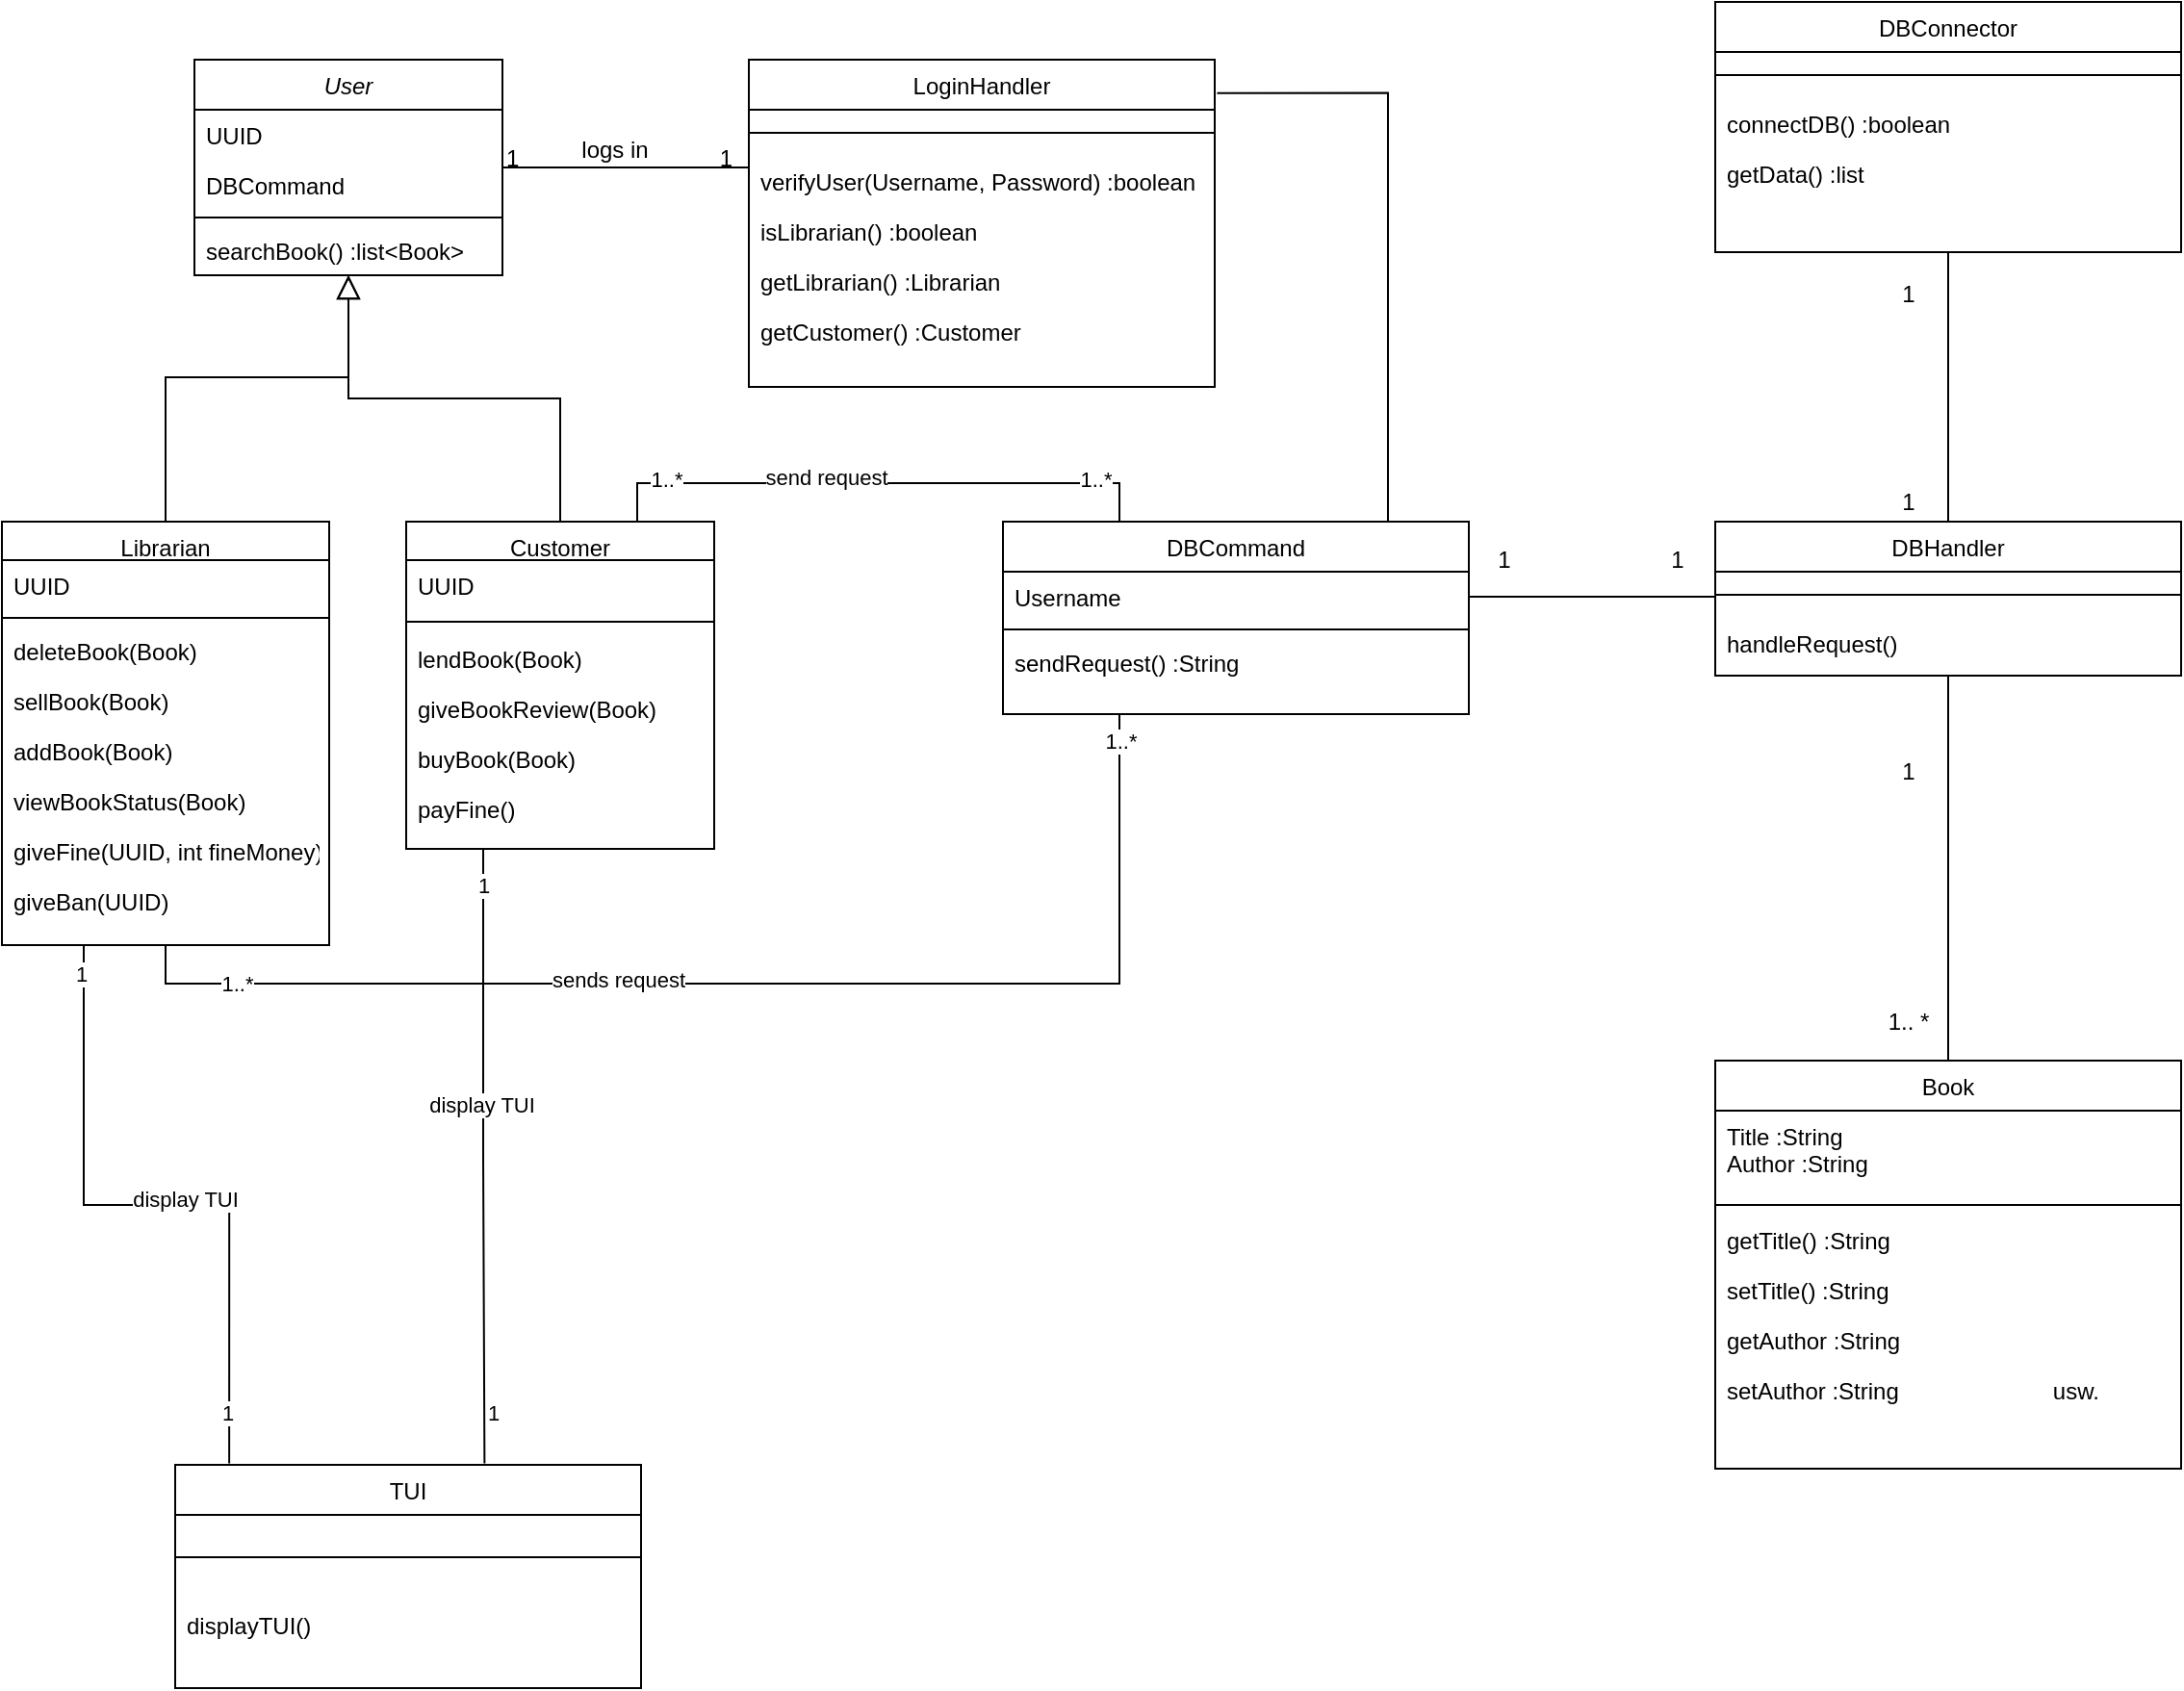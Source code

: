 <mxfile version="17.4.0" type="device"><diagram id="C5RBs43oDa-KdzZeNtuy" name="Page-1"><mxGraphModel dx="1036" dy="531" grid="1" gridSize="10" guides="1" tooltips="1" connect="1" arrows="1" fold="1" page="1" pageScale="1" pageWidth="827" pageHeight="1169" math="0" shadow="0"><root><mxCell id="WIyWlLk6GJQsqaUBKTNV-0"/><mxCell id="WIyWlLk6GJQsqaUBKTNV-1" parent="WIyWlLk6GJQsqaUBKTNV-0"/><mxCell id="zkfFHV4jXpPFQw0GAbJ--0" value="User" style="swimlane;fontStyle=2;align=center;verticalAlign=top;childLayout=stackLayout;horizontal=1;startSize=26;horizontalStack=0;resizeParent=1;resizeLast=0;collapsible=1;marginBottom=0;rounded=0;shadow=0;strokeWidth=1;" parent="WIyWlLk6GJQsqaUBKTNV-1" vertex="1"><mxGeometry x="220" y="120" width="160" height="112" as="geometry"><mxRectangle x="230" y="140" width="160" height="26" as="alternateBounds"/></mxGeometry></mxCell><mxCell id="zkfFHV4jXpPFQw0GAbJ--1" value="UUID" style="text;align=left;verticalAlign=top;spacingLeft=4;spacingRight=4;overflow=hidden;rotatable=0;points=[[0,0.5],[1,0.5]];portConstraint=eastwest;" parent="zkfFHV4jXpPFQw0GAbJ--0" vertex="1"><mxGeometry y="26" width="160" height="26" as="geometry"/></mxCell><mxCell id="9s9DPJSP-RnpyPpj67B6-11" value="DBCommand" style="text;align=left;verticalAlign=top;spacingLeft=4;spacingRight=4;overflow=hidden;rotatable=0;points=[[0,0.5],[1,0.5]];portConstraint=eastwest;" parent="zkfFHV4jXpPFQw0GAbJ--0" vertex="1"><mxGeometry y="52" width="160" height="26" as="geometry"/></mxCell><mxCell id="zkfFHV4jXpPFQw0GAbJ--4" value="" style="line;html=1;strokeWidth=1;align=left;verticalAlign=middle;spacingTop=-1;spacingLeft=3;spacingRight=3;rotatable=0;labelPosition=right;points=[];portConstraint=eastwest;" parent="zkfFHV4jXpPFQw0GAbJ--0" vertex="1"><mxGeometry y="78" width="160" height="8" as="geometry"/></mxCell><mxCell id="zkfFHV4jXpPFQw0GAbJ--5" value="searchBook() :list&lt;Book&gt;" style="text;align=left;verticalAlign=top;spacingLeft=4;spacingRight=4;overflow=hidden;rotatable=0;points=[[0,0.5],[1,0.5]];portConstraint=eastwest;" parent="zkfFHV4jXpPFQw0GAbJ--0" vertex="1"><mxGeometry y="86" width="160" height="26" as="geometry"/></mxCell><mxCell id="Px6QcsyBBogQcyI9De3M-22" style="edgeStyle=orthogonalEdgeStyle;rounded=0;orthogonalLoop=1;jettySize=auto;html=1;exitX=0.5;exitY=1;exitDx=0;exitDy=0;endArrow=none;endFill=0;entryX=0.25;entryY=1;entryDx=0;entryDy=0;" parent="WIyWlLk6GJQsqaUBKTNV-1" source="zkfFHV4jXpPFQw0GAbJ--6" target="Px6QcsyBBogQcyI9De3M-12" edge="1"><mxGeometry relative="1" as="geometry"><mxPoint x="700" y="530" as="targetPoint"/><Array as="points"><mxPoint x="205" y="600"/><mxPoint x="701" y="600"/></Array></mxGeometry></mxCell><mxCell id="Px6QcsyBBogQcyI9De3M-47" value="1..*" style="edgeLabel;html=1;align=center;verticalAlign=middle;resizable=0;points=[];" parent="Px6QcsyBBogQcyI9De3M-22" vertex="1" connectable="0"><mxGeometry x="-0.827" relative="1" as="geometry"><mxPoint as="offset"/></mxGeometry></mxCell><mxCell id="Px6QcsyBBogQcyI9De3M-48" value="1..*" style="edgeLabel;html=1;align=center;verticalAlign=middle;resizable=0;points=[];" parent="Px6QcsyBBogQcyI9De3M-22" vertex="1" connectable="0"><mxGeometry x="0.957" relative="1" as="geometry"><mxPoint as="offset"/></mxGeometry></mxCell><mxCell id="Px6QcsyBBogQcyI9De3M-51" value="sends request" style="edgeLabel;html=1;align=center;verticalAlign=middle;resizable=0;points=[];" parent="Px6QcsyBBogQcyI9De3M-22" vertex="1" connectable="0"><mxGeometry x="-0.223" y="2" relative="1" as="geometry"><mxPoint as="offset"/></mxGeometry></mxCell><mxCell id="Px6QcsyBBogQcyI9De3M-61" style="edgeStyle=orthogonalEdgeStyle;rounded=0;orthogonalLoop=1;jettySize=auto;html=1;exitX=0.25;exitY=1;exitDx=0;exitDy=0;entryX=0.116;entryY=-0.006;entryDx=0;entryDy=0;entryPerimeter=0;endArrow=none;endFill=0;" parent="WIyWlLk6GJQsqaUBKTNV-1" source="zkfFHV4jXpPFQw0GAbJ--6" target="Px6QcsyBBogQcyI9De3M-53" edge="1"><mxGeometry relative="1" as="geometry"/></mxCell><mxCell id="XAuvISmxJLbypWFBkBdN-2" value="1" style="edgeLabel;html=1;align=center;verticalAlign=middle;resizable=0;points=[];" parent="Px6QcsyBBogQcyI9De3M-61" vertex="1" connectable="0"><mxGeometry x="-0.916" y="-2" relative="1" as="geometry"><mxPoint as="offset"/></mxGeometry></mxCell><mxCell id="XAuvISmxJLbypWFBkBdN-3" value="1" style="edgeLabel;html=1;align=center;verticalAlign=middle;resizable=0;points=[];" parent="Px6QcsyBBogQcyI9De3M-61" vertex="1" connectable="0"><mxGeometry x="0.847" y="-1" relative="1" as="geometry"><mxPoint as="offset"/></mxGeometry></mxCell><mxCell id="XAuvISmxJLbypWFBkBdN-4" value="display TUI" style="edgeLabel;html=1;align=center;verticalAlign=middle;resizable=0;points=[];" parent="Px6QcsyBBogQcyI9De3M-61" vertex="1" connectable="0"><mxGeometry x="0.084" y="3" relative="1" as="geometry"><mxPoint as="offset"/></mxGeometry></mxCell><mxCell id="zkfFHV4jXpPFQw0GAbJ--6" value="Librarian" style="swimlane;fontStyle=0;align=center;verticalAlign=top;childLayout=stackLayout;horizontal=1;startSize=20;horizontalStack=0;resizeParent=1;resizeLast=0;collapsible=1;marginBottom=0;rounded=0;shadow=0;strokeWidth=1;" parent="WIyWlLk6GJQsqaUBKTNV-1" vertex="1"><mxGeometry x="120" y="360" width="170" height="220" as="geometry"><mxRectangle x="130" y="380" width="160" height="26" as="alternateBounds"/></mxGeometry></mxCell><mxCell id="zkfFHV4jXpPFQw0GAbJ--8" value="UUID" style="text;align=left;verticalAlign=top;spacingLeft=4;spacingRight=4;overflow=hidden;rotatable=0;points=[[0,0.5],[1,0.5]];portConstraint=eastwest;rounded=0;shadow=0;html=0;" parent="zkfFHV4jXpPFQw0GAbJ--6" vertex="1"><mxGeometry y="20" width="170" height="26" as="geometry"/></mxCell><mxCell id="zkfFHV4jXpPFQw0GAbJ--9" value="" style="line;html=1;strokeWidth=1;align=left;verticalAlign=middle;spacingTop=-1;spacingLeft=3;spacingRight=3;rotatable=0;labelPosition=right;points=[];portConstraint=eastwest;" parent="zkfFHV4jXpPFQw0GAbJ--6" vertex="1"><mxGeometry y="46" width="170" height="8" as="geometry"/></mxCell><mxCell id="zkfFHV4jXpPFQw0GAbJ--10" value="deleteBook(Book) " style="text;align=left;verticalAlign=top;spacingLeft=4;spacingRight=4;overflow=hidden;rotatable=0;points=[[0,0.5],[1,0.5]];portConstraint=eastwest;fontStyle=0" parent="zkfFHV4jXpPFQw0GAbJ--6" vertex="1"><mxGeometry y="54" width="170" height="26" as="geometry"/></mxCell><mxCell id="zkfFHV4jXpPFQw0GAbJ--11" value="sellBook(Book)" style="text;align=left;verticalAlign=top;spacingLeft=4;spacingRight=4;overflow=hidden;rotatable=0;points=[[0,0.5],[1,0.5]];portConstraint=eastwest;" parent="zkfFHV4jXpPFQw0GAbJ--6" vertex="1"><mxGeometry y="80" width="170" height="26" as="geometry"/></mxCell><mxCell id="Px6QcsyBBogQcyI9De3M-0" value="addBook(Book)" style="text;align=left;verticalAlign=top;spacingLeft=4;spacingRight=4;overflow=hidden;rotatable=0;points=[[0,0.5],[1,0.5]];portConstraint=eastwest;" parent="zkfFHV4jXpPFQw0GAbJ--6" vertex="1"><mxGeometry y="106" width="170" height="26" as="geometry"/></mxCell><mxCell id="Px6QcsyBBogQcyI9De3M-1" value="viewBookStatus(Book)" style="text;align=left;verticalAlign=top;spacingLeft=4;spacingRight=4;overflow=hidden;rotatable=0;points=[[0,0.5],[1,0.5]];portConstraint=eastwest;" parent="zkfFHV4jXpPFQw0GAbJ--6" vertex="1"><mxGeometry y="132" width="170" height="26" as="geometry"/></mxCell><mxCell id="Px6QcsyBBogQcyI9De3M-3" value="giveFine(UUID, int fineMoney)" style="text;align=left;verticalAlign=top;spacingLeft=4;spacingRight=4;overflow=hidden;rotatable=0;points=[[0,0.5],[1,0.5]];portConstraint=eastwest;" parent="zkfFHV4jXpPFQw0GAbJ--6" vertex="1"><mxGeometry y="158" width="170" height="26" as="geometry"/></mxCell><mxCell id="Px6QcsyBBogQcyI9De3M-2" value="giveBan(UUID)" style="text;align=left;verticalAlign=top;spacingLeft=4;spacingRight=4;overflow=hidden;rotatable=0;points=[[0,0.5],[1,0.5]];portConstraint=eastwest;" parent="zkfFHV4jXpPFQw0GAbJ--6" vertex="1"><mxGeometry y="184" width="170" height="26" as="geometry"/></mxCell><mxCell id="zkfFHV4jXpPFQw0GAbJ--12" value="" style="endArrow=block;endSize=10;endFill=0;shadow=0;strokeWidth=1;rounded=0;edgeStyle=elbowEdgeStyle;elbow=vertical;" parent="WIyWlLk6GJQsqaUBKTNV-1" source="zkfFHV4jXpPFQw0GAbJ--6" target="zkfFHV4jXpPFQw0GAbJ--0" edge="1"><mxGeometry width="160" relative="1" as="geometry"><mxPoint x="200" y="203" as="sourcePoint"/><mxPoint x="200" y="203" as="targetPoint"/><Array as="points"><mxPoint x="205" y="285"/></Array></mxGeometry></mxCell><mxCell id="Px6QcsyBBogQcyI9De3M-21" style="edgeStyle=orthogonalEdgeStyle;rounded=0;orthogonalLoop=1;jettySize=auto;html=1;exitX=0.75;exitY=0;exitDx=0;exitDy=0;entryX=0.25;entryY=0;entryDx=0;entryDy=0;endArrow=none;endFill=0;" parent="WIyWlLk6GJQsqaUBKTNV-1" source="zkfFHV4jXpPFQw0GAbJ--13" target="Px6QcsyBBogQcyI9De3M-12" edge="1"><mxGeometry relative="1" as="geometry"/></mxCell><mxCell id="Px6QcsyBBogQcyI9De3M-49" value="1..*" style="edgeLabel;html=1;align=center;verticalAlign=middle;resizable=0;points=[];" parent="Px6QcsyBBogQcyI9De3M-21" vertex="1" connectable="0"><mxGeometry x="-0.762" y="2" relative="1" as="geometry"><mxPoint as="offset"/></mxGeometry></mxCell><mxCell id="Px6QcsyBBogQcyI9De3M-50" value="1..*" style="edgeLabel;html=1;align=center;verticalAlign=middle;resizable=0;points=[];" parent="Px6QcsyBBogQcyI9De3M-21" vertex="1" connectable="0"><mxGeometry x="0.773" y="2" relative="1" as="geometry"><mxPoint as="offset"/></mxGeometry></mxCell><mxCell id="Px6QcsyBBogQcyI9De3M-52" value="send request" style="edgeLabel;html=1;align=center;verticalAlign=middle;resizable=0;points=[];" parent="Px6QcsyBBogQcyI9De3M-21" vertex="1" connectable="0"><mxGeometry x="-0.19" y="3" relative="1" as="geometry"><mxPoint as="offset"/></mxGeometry></mxCell><mxCell id="Px6QcsyBBogQcyI9De3M-60" style="edgeStyle=orthogonalEdgeStyle;rounded=0;orthogonalLoop=1;jettySize=auto;html=1;exitX=0.25;exitY=1;exitDx=0;exitDy=0;entryX=0.664;entryY=-0.006;entryDx=0;entryDy=0;entryPerimeter=0;endArrow=none;endFill=0;" parent="WIyWlLk6GJQsqaUBKTNV-1" source="zkfFHV4jXpPFQw0GAbJ--13" target="Px6QcsyBBogQcyI9De3M-53" edge="1"><mxGeometry relative="1" as="geometry"/></mxCell><mxCell id="XAuvISmxJLbypWFBkBdN-0" value="1" style="edgeLabel;html=1;align=center;verticalAlign=middle;resizable=0;points=[];" parent="Px6QcsyBBogQcyI9De3M-60" vertex="1" connectable="0"><mxGeometry x="-0.883" relative="1" as="geometry"><mxPoint as="offset"/></mxGeometry></mxCell><mxCell id="XAuvISmxJLbypWFBkBdN-1" value="1" style="edgeLabel;html=1;align=center;verticalAlign=middle;resizable=0;points=[];" parent="Px6QcsyBBogQcyI9De3M-60" vertex="1" connectable="0"><mxGeometry x="0.838" y="4" relative="1" as="geometry"><mxPoint y="-1" as="offset"/></mxGeometry></mxCell><mxCell id="XAuvISmxJLbypWFBkBdN-5" value="display TUI" style="edgeLabel;html=1;align=center;verticalAlign=middle;resizable=0;points=[];" parent="Px6QcsyBBogQcyI9De3M-60" vertex="1" connectable="0"><mxGeometry x="-0.169" y="-1" relative="1" as="geometry"><mxPoint as="offset"/></mxGeometry></mxCell><mxCell id="zkfFHV4jXpPFQw0GAbJ--13" value="Customer" style="swimlane;fontStyle=0;align=center;verticalAlign=top;childLayout=stackLayout;horizontal=1;startSize=20;horizontalStack=0;resizeParent=1;resizeLast=0;collapsible=1;marginBottom=0;rounded=0;shadow=0;strokeWidth=1;" parent="WIyWlLk6GJQsqaUBKTNV-1" vertex="1"><mxGeometry x="330" y="360" width="160" height="170" as="geometry"><mxRectangle x="340" y="380" width="170" height="26" as="alternateBounds"/></mxGeometry></mxCell><mxCell id="Px6QcsyBBogQcyI9De3M-9" value="UUID" style="text;align=left;verticalAlign=top;spacingLeft=4;spacingRight=4;overflow=hidden;rotatable=0;points=[[0,0.5],[1,0.5]];portConstraint=eastwest;rounded=0;shadow=0;html=0;" parent="zkfFHV4jXpPFQw0GAbJ--13" vertex="1"><mxGeometry y="20" width="160" height="26" as="geometry"/></mxCell><mxCell id="Px6QcsyBBogQcyI9De3M-8" value="" style="line;html=1;strokeWidth=1;align=left;verticalAlign=middle;spacingTop=-1;spacingLeft=3;spacingRight=3;rotatable=0;labelPosition=right;points=[];portConstraint=eastwest;" parent="zkfFHV4jXpPFQw0GAbJ--13" vertex="1"><mxGeometry y="46" width="160" height="12" as="geometry"/></mxCell><mxCell id="Px6QcsyBBogQcyI9De3M-4" value="lendBook(Book)" style="text;align=left;verticalAlign=top;spacingLeft=4;spacingRight=4;overflow=hidden;rotatable=0;points=[[0,0.5],[1,0.5]];portConstraint=eastwest;" parent="zkfFHV4jXpPFQw0GAbJ--13" vertex="1"><mxGeometry y="58" width="160" height="26" as="geometry"/></mxCell><mxCell id="Px6QcsyBBogQcyI9De3M-5" value="giveBookReview(Book)" style="text;align=left;verticalAlign=top;spacingLeft=4;spacingRight=4;overflow=hidden;rotatable=0;points=[[0,0.5],[1,0.5]];portConstraint=eastwest;" parent="zkfFHV4jXpPFQw0GAbJ--13" vertex="1"><mxGeometry y="84" width="160" height="26" as="geometry"/></mxCell><mxCell id="Px6QcsyBBogQcyI9De3M-6" value="buyBook(Book)" style="text;align=left;verticalAlign=top;spacingLeft=4;spacingRight=4;overflow=hidden;rotatable=0;points=[[0,0.5],[1,0.5]];portConstraint=eastwest;" parent="zkfFHV4jXpPFQw0GAbJ--13" vertex="1"><mxGeometry y="110" width="160" height="26" as="geometry"/></mxCell><mxCell id="Px6QcsyBBogQcyI9De3M-7" value="payFine()" style="text;align=left;verticalAlign=top;spacingLeft=4;spacingRight=4;overflow=hidden;rotatable=0;points=[[0,0.5],[1,0.5]];portConstraint=eastwest;" parent="zkfFHV4jXpPFQw0GAbJ--13" vertex="1"><mxGeometry y="136" width="160" height="26" as="geometry"/></mxCell><mxCell id="zkfFHV4jXpPFQw0GAbJ--16" value="" style="endArrow=block;endSize=10;endFill=0;shadow=0;strokeWidth=1;rounded=0;edgeStyle=elbowEdgeStyle;elbow=vertical;" parent="WIyWlLk6GJQsqaUBKTNV-1" source="zkfFHV4jXpPFQw0GAbJ--13" target="zkfFHV4jXpPFQw0GAbJ--0" edge="1"><mxGeometry width="160" relative="1" as="geometry"><mxPoint x="210" y="373" as="sourcePoint"/><mxPoint x="310" y="271" as="targetPoint"/></mxGeometry></mxCell><mxCell id="Px6QcsyBBogQcyI9De3M-19" style="edgeStyle=orthogonalEdgeStyle;rounded=0;orthogonalLoop=1;jettySize=auto;html=1;exitX=1.005;exitY=0.102;exitDx=0;exitDy=0;endArrow=none;endFill=0;exitPerimeter=0;" parent="WIyWlLk6GJQsqaUBKTNV-1" source="zkfFHV4jXpPFQw0GAbJ--17" edge="1"><mxGeometry relative="1" as="geometry"><mxPoint x="840" y="350" as="targetPoint"/><Array as="points"><mxPoint x="840" y="137"/><mxPoint x="840" y="360"/></Array></mxGeometry></mxCell><mxCell id="zkfFHV4jXpPFQw0GAbJ--17" value="LoginHandler" style="swimlane;fontStyle=0;align=center;verticalAlign=top;childLayout=stackLayout;horizontal=1;startSize=26;horizontalStack=0;resizeParent=1;resizeLast=0;collapsible=1;marginBottom=0;rounded=0;shadow=0;strokeWidth=1;" parent="WIyWlLk6GJQsqaUBKTNV-1" vertex="1"><mxGeometry x="508" y="120" width="242" height="170" as="geometry"><mxRectangle x="550" y="140" width="160" height="26" as="alternateBounds"/></mxGeometry></mxCell><mxCell id="zkfFHV4jXpPFQw0GAbJ--23" value="" style="line;html=1;strokeWidth=1;align=left;verticalAlign=middle;spacingTop=-1;spacingLeft=3;spacingRight=3;rotatable=0;labelPosition=right;points=[];portConstraint=eastwest;" parent="zkfFHV4jXpPFQw0GAbJ--17" vertex="1"><mxGeometry y="26" width="242" height="24" as="geometry"/></mxCell><mxCell id="zkfFHV4jXpPFQw0GAbJ--24" value="verifyUser(Username, Password) :boolean" style="text;align=left;verticalAlign=top;spacingLeft=4;spacingRight=4;overflow=hidden;rotatable=0;points=[[0,0.5],[1,0.5]];portConstraint=eastwest;" parent="zkfFHV4jXpPFQw0GAbJ--17" vertex="1"><mxGeometry y="50" width="242" height="26" as="geometry"/></mxCell><mxCell id="zkfFHV4jXpPFQw0GAbJ--25" value="isLibrarian() :boolean" style="text;align=left;verticalAlign=top;spacingLeft=4;spacingRight=4;overflow=hidden;rotatable=0;points=[[0,0.5],[1,0.5]];portConstraint=eastwest;" parent="zkfFHV4jXpPFQw0GAbJ--17" vertex="1"><mxGeometry y="76" width="242" height="26" as="geometry"/></mxCell><mxCell id="Px6QcsyBBogQcyI9De3M-10" value="getLibrarian() :Librarian" style="text;align=left;verticalAlign=top;spacingLeft=4;spacingRight=4;overflow=hidden;rotatable=0;points=[[0,0.5],[1,0.5]];portConstraint=eastwest;" parent="zkfFHV4jXpPFQw0GAbJ--17" vertex="1"><mxGeometry y="102" width="242" height="26" as="geometry"/></mxCell><mxCell id="Px6QcsyBBogQcyI9De3M-11" value="getCustomer() :Customer" style="text;align=left;verticalAlign=top;spacingLeft=4;spacingRight=4;overflow=hidden;rotatable=0;points=[[0,0.5],[1,0.5]];portConstraint=eastwest;" parent="zkfFHV4jXpPFQw0GAbJ--17" vertex="1"><mxGeometry y="128" width="242" height="26" as="geometry"/></mxCell><mxCell id="zkfFHV4jXpPFQw0GAbJ--26" value="" style="endArrow=none;shadow=0;strokeWidth=1;rounded=0;endFill=0;edgeStyle=elbowEdgeStyle;elbow=vertical;" parent="WIyWlLk6GJQsqaUBKTNV-1" source="zkfFHV4jXpPFQw0GAbJ--0" target="zkfFHV4jXpPFQw0GAbJ--17" edge="1"><mxGeometry x="0.5" y="41" relative="1" as="geometry"><mxPoint x="380" y="192" as="sourcePoint"/><mxPoint x="540" y="192" as="targetPoint"/><mxPoint x="-40" y="32" as="offset"/></mxGeometry></mxCell><mxCell id="zkfFHV4jXpPFQw0GAbJ--27" value="1" style="resizable=0;align=left;verticalAlign=bottom;labelBackgroundColor=none;fontSize=12;" parent="zkfFHV4jXpPFQw0GAbJ--26" connectable="0" vertex="1"><mxGeometry x="-1" relative="1" as="geometry"><mxPoint y="4" as="offset"/></mxGeometry></mxCell><mxCell id="zkfFHV4jXpPFQw0GAbJ--28" value="1" style="resizable=0;align=right;verticalAlign=bottom;labelBackgroundColor=none;fontSize=12;" parent="zkfFHV4jXpPFQw0GAbJ--26" connectable="0" vertex="1"><mxGeometry x="1" relative="1" as="geometry"><mxPoint x="-7" y="4" as="offset"/></mxGeometry></mxCell><mxCell id="zkfFHV4jXpPFQw0GAbJ--29" value="logs in" style="text;html=1;resizable=0;points=[];;align=center;verticalAlign=middle;labelBackgroundColor=none;rounded=0;shadow=0;strokeWidth=1;fontSize=12;" parent="zkfFHV4jXpPFQw0GAbJ--26" vertex="1" connectable="0"><mxGeometry x="0.5" y="49" relative="1" as="geometry"><mxPoint x="-38" y="40" as="offset"/></mxGeometry></mxCell><mxCell id="Px6QcsyBBogQcyI9De3M-12" value="DBCommand" style="swimlane;fontStyle=0;align=center;verticalAlign=top;childLayout=stackLayout;horizontal=1;startSize=26;horizontalStack=0;resizeParent=1;resizeLast=0;collapsible=1;marginBottom=0;rounded=0;shadow=0;strokeWidth=1;" parent="WIyWlLk6GJQsqaUBKTNV-1" vertex="1"><mxGeometry x="640" y="360" width="242" height="100" as="geometry"><mxRectangle x="550" y="140" width="160" height="26" as="alternateBounds"/></mxGeometry></mxCell><mxCell id="Px6QcsyBBogQcyI9De3M-13" value="Username" style="text;align=left;verticalAlign=top;spacingLeft=4;spacingRight=4;overflow=hidden;rotatable=0;points=[[0,0.5],[1,0.5]];portConstraint=eastwest;rounded=0;shadow=0;html=0;" parent="Px6QcsyBBogQcyI9De3M-12" vertex="1"><mxGeometry y="26" width="242" height="26" as="geometry"/></mxCell><mxCell id="Px6QcsyBBogQcyI9De3M-14" value="" style="line;html=1;strokeWidth=1;align=left;verticalAlign=middle;spacingTop=-1;spacingLeft=3;spacingRight=3;rotatable=0;labelPosition=right;points=[];portConstraint=eastwest;" parent="Px6QcsyBBogQcyI9De3M-12" vertex="1"><mxGeometry y="52" width="242" height="8" as="geometry"/></mxCell><mxCell id="Px6QcsyBBogQcyI9De3M-16" value="sendRequest() :String" style="text;align=left;verticalAlign=top;spacingLeft=4;spacingRight=4;overflow=hidden;rotatable=0;points=[[0,0.5],[1,0.5]];portConstraint=eastwest;" parent="Px6QcsyBBogQcyI9De3M-12" vertex="1"><mxGeometry y="60" width="242" height="26" as="geometry"/></mxCell><mxCell id="Px6QcsyBBogQcyI9De3M-46" style="edgeStyle=orthogonalEdgeStyle;rounded=0;orthogonalLoop=1;jettySize=auto;html=1;exitX=0.5;exitY=1;exitDx=0;exitDy=0;entryX=0.5;entryY=0;entryDx=0;entryDy=0;endArrow=none;endFill=0;" parent="WIyWlLk6GJQsqaUBKTNV-1" source="Px6QcsyBBogQcyI9De3M-23" target="Px6QcsyBBogQcyI9De3M-37" edge="1"><mxGeometry relative="1" as="geometry"/></mxCell><mxCell id="Px6QcsyBBogQcyI9De3M-23" value="DBHandler" style="swimlane;fontStyle=0;align=center;verticalAlign=top;childLayout=stackLayout;horizontal=1;startSize=26;horizontalStack=0;resizeParent=1;resizeLast=0;collapsible=1;marginBottom=0;rounded=0;shadow=0;strokeWidth=1;" parent="WIyWlLk6GJQsqaUBKTNV-1" vertex="1"><mxGeometry x="1010" y="360" width="242" height="80" as="geometry"><mxRectangle x="550" y="140" width="160" height="26" as="alternateBounds"/></mxGeometry></mxCell><mxCell id="Px6QcsyBBogQcyI9De3M-25" value="" style="line;html=1;strokeWidth=1;align=left;verticalAlign=middle;spacingTop=-1;spacingLeft=3;spacingRight=3;rotatable=0;labelPosition=right;points=[];portConstraint=eastwest;" parent="Px6QcsyBBogQcyI9De3M-23" vertex="1"><mxGeometry y="26" width="242" height="24" as="geometry"/></mxCell><mxCell id="Px6QcsyBBogQcyI9De3M-26" value="handleRequest()" style="text;align=left;verticalAlign=top;spacingLeft=4;spacingRight=4;overflow=hidden;rotatable=0;points=[[0,0.5],[1,0.5]];portConstraint=eastwest;" parent="Px6QcsyBBogQcyI9De3M-23" vertex="1"><mxGeometry y="50" width="242" height="26" as="geometry"/></mxCell><mxCell id="Px6QcsyBBogQcyI9De3M-45" style="edgeStyle=orthogonalEdgeStyle;rounded=0;orthogonalLoop=1;jettySize=auto;html=1;exitX=0.5;exitY=1;exitDx=0;exitDy=0;endArrow=none;endFill=0;" parent="WIyWlLk6GJQsqaUBKTNV-1" source="Px6QcsyBBogQcyI9De3M-30" target="Px6QcsyBBogQcyI9De3M-23" edge="1"><mxGeometry relative="1" as="geometry"/></mxCell><mxCell id="Px6QcsyBBogQcyI9De3M-30" value="DBConnector" style="swimlane;fontStyle=0;align=center;verticalAlign=top;childLayout=stackLayout;horizontal=1;startSize=26;horizontalStack=0;resizeParent=1;resizeLast=0;collapsible=1;marginBottom=0;rounded=0;shadow=0;strokeWidth=1;" parent="WIyWlLk6GJQsqaUBKTNV-1" vertex="1"><mxGeometry x="1010" y="90" width="242" height="130" as="geometry"><mxRectangle x="550" y="140" width="160" height="26" as="alternateBounds"/></mxGeometry></mxCell><mxCell id="Px6QcsyBBogQcyI9De3M-32" value="" style="line;html=1;strokeWidth=1;align=left;verticalAlign=middle;spacingTop=-1;spacingLeft=3;spacingRight=3;rotatable=0;labelPosition=right;points=[];portConstraint=eastwest;" parent="Px6QcsyBBogQcyI9De3M-30" vertex="1"><mxGeometry y="26" width="242" height="24" as="geometry"/></mxCell><mxCell id="Px6QcsyBBogQcyI9De3M-33" value="connectDB() :boolean" style="text;align=left;verticalAlign=top;spacingLeft=4;spacingRight=4;overflow=hidden;rotatable=0;points=[[0,0.5],[1,0.5]];portConstraint=eastwest;" parent="Px6QcsyBBogQcyI9De3M-30" vertex="1"><mxGeometry y="50" width="242" height="26" as="geometry"/></mxCell><mxCell id="tyNP2Zdl-pCMKsg-U8-N-0" value="getData() :list" style="text;align=left;verticalAlign=top;spacingLeft=4;spacingRight=4;overflow=hidden;rotatable=0;points=[[0,0.5],[1,0.5]];portConstraint=eastwest;" vertex="1" parent="Px6QcsyBBogQcyI9De3M-30"><mxGeometry y="76" width="242" height="26" as="geometry"/></mxCell><mxCell id="Px6QcsyBBogQcyI9De3M-37" value="Book" style="swimlane;fontStyle=0;align=center;verticalAlign=top;childLayout=stackLayout;horizontal=1;startSize=26;horizontalStack=0;resizeParent=1;resizeLast=0;collapsible=1;marginBottom=0;rounded=0;shadow=0;strokeWidth=1;" parent="WIyWlLk6GJQsqaUBKTNV-1" vertex="1"><mxGeometry x="1010" y="640" width="242" height="212" as="geometry"><mxRectangle x="550" y="140" width="160" height="26" as="alternateBounds"/></mxGeometry></mxCell><mxCell id="Px6QcsyBBogQcyI9De3M-38" value="Title :String&#10;Author :String" style="text;align=left;verticalAlign=top;spacingLeft=4;spacingRight=4;overflow=hidden;rotatable=0;points=[[0,0.5],[1,0.5]];portConstraint=eastwest;rounded=0;shadow=0;html=0;" parent="Px6QcsyBBogQcyI9De3M-37" vertex="1"><mxGeometry y="26" width="242" height="44" as="geometry"/></mxCell><mxCell id="Px6QcsyBBogQcyI9De3M-39" value="" style="line;html=1;strokeWidth=1;align=left;verticalAlign=middle;spacingTop=-1;spacingLeft=3;spacingRight=3;rotatable=0;labelPosition=right;points=[];portConstraint=eastwest;" parent="Px6QcsyBBogQcyI9De3M-37" vertex="1"><mxGeometry y="70" width="242" height="10" as="geometry"/></mxCell><mxCell id="Px6QcsyBBogQcyI9De3M-40" value="getTitle() :String" style="text;align=left;verticalAlign=top;spacingLeft=4;spacingRight=4;overflow=hidden;rotatable=0;points=[[0,0.5],[1,0.5]];portConstraint=eastwest;" parent="Px6QcsyBBogQcyI9De3M-37" vertex="1"><mxGeometry y="80" width="242" height="26" as="geometry"/></mxCell><mxCell id="Px6QcsyBBogQcyI9De3M-41" value="setTitle() :String" style="text;align=left;verticalAlign=top;spacingLeft=4;spacingRight=4;overflow=hidden;rotatable=0;points=[[0,0.5],[1,0.5]];portConstraint=eastwest;" parent="Px6QcsyBBogQcyI9De3M-37" vertex="1"><mxGeometry y="106" width="242" height="26" as="geometry"/></mxCell><mxCell id="Px6QcsyBBogQcyI9De3M-42" value="getAuthor :String" style="text;align=left;verticalAlign=top;spacingLeft=4;spacingRight=4;overflow=hidden;rotatable=0;points=[[0,0.5],[1,0.5]];portConstraint=eastwest;" parent="Px6QcsyBBogQcyI9De3M-37" vertex="1"><mxGeometry y="132" width="242" height="26" as="geometry"/></mxCell><mxCell id="Px6QcsyBBogQcyI9De3M-43" value="setAuthor :String                        usw." style="text;align=left;verticalAlign=top;spacingLeft=4;spacingRight=4;overflow=hidden;rotatable=0;points=[[0,0.5],[1,0.5]];portConstraint=eastwest;" parent="Px6QcsyBBogQcyI9De3M-37" vertex="1"><mxGeometry y="158" width="242" height="26" as="geometry"/></mxCell><mxCell id="Px6QcsyBBogQcyI9De3M-44" style="edgeStyle=orthogonalEdgeStyle;rounded=0;orthogonalLoop=1;jettySize=auto;html=1;exitX=1;exitY=0.5;exitDx=0;exitDy=0;endArrow=none;endFill=0;" parent="WIyWlLk6GJQsqaUBKTNV-1" source="Px6QcsyBBogQcyI9De3M-13" edge="1"><mxGeometry relative="1" as="geometry"><mxPoint x="1010" y="399" as="targetPoint"/></mxGeometry></mxCell><mxCell id="Px6QcsyBBogQcyI9De3M-53" value="TUI" style="swimlane;fontStyle=0;align=center;verticalAlign=top;childLayout=stackLayout;horizontal=1;startSize=26;horizontalStack=0;resizeParent=1;resizeLast=0;collapsible=1;marginBottom=0;rounded=0;shadow=0;strokeWidth=1;" parent="WIyWlLk6GJQsqaUBKTNV-1" vertex="1"><mxGeometry x="210" y="850" width="242" height="116" as="geometry"><mxRectangle x="550" y="140" width="160" height="26" as="alternateBounds"/></mxGeometry></mxCell><mxCell id="Px6QcsyBBogQcyI9De3M-55" value="" style="line;html=1;strokeWidth=1;align=left;verticalAlign=middle;spacingTop=-1;spacingLeft=3;spacingRight=3;rotatable=0;labelPosition=right;points=[];portConstraint=eastwest;" parent="Px6QcsyBBogQcyI9De3M-53" vertex="1"><mxGeometry y="26" width="242" height="44" as="geometry"/></mxCell><mxCell id="Px6QcsyBBogQcyI9De3M-56" value="displayTUI()" style="text;align=left;verticalAlign=top;spacingLeft=4;spacingRight=4;overflow=hidden;rotatable=0;points=[[0,0.5],[1,0.5]];portConstraint=eastwest;" parent="Px6QcsyBBogQcyI9De3M-53" vertex="1"><mxGeometry y="70" width="242" height="26" as="geometry"/></mxCell><mxCell id="9s9DPJSP-RnpyPpj67B6-0" value="1" style="text;html=1;align=center;verticalAlign=middle;resizable=0;points=[];autosize=1;strokeColor=none;fillColor=none;" parent="WIyWlLk6GJQsqaUBKTNV-1" vertex="1"><mxGeometry x="890" y="370" width="20" height="20" as="geometry"/></mxCell><mxCell id="9s9DPJSP-RnpyPpj67B6-5" value="1" style="text;html=1;align=center;verticalAlign=middle;resizable=0;points=[];autosize=1;strokeColor=none;fillColor=none;" parent="WIyWlLk6GJQsqaUBKTNV-1" vertex="1"><mxGeometry x="980" y="370" width="20" height="20" as="geometry"/></mxCell><mxCell id="9s9DPJSP-RnpyPpj67B6-6" value="1" style="text;html=1;align=center;verticalAlign=middle;resizable=0;points=[];autosize=1;strokeColor=none;fillColor=none;" parent="WIyWlLk6GJQsqaUBKTNV-1" vertex="1"><mxGeometry x="1100" y="232" width="20" height="20" as="geometry"/></mxCell><mxCell id="9s9DPJSP-RnpyPpj67B6-8" value="1" style="text;html=1;align=center;verticalAlign=middle;resizable=0;points=[];autosize=1;strokeColor=none;fillColor=none;" parent="WIyWlLk6GJQsqaUBKTNV-1" vertex="1"><mxGeometry x="1100" y="340" width="20" height="20" as="geometry"/></mxCell><mxCell id="9s9DPJSP-RnpyPpj67B6-9" value="1" style="text;html=1;align=center;verticalAlign=middle;resizable=0;points=[];autosize=1;strokeColor=none;fillColor=none;" parent="WIyWlLk6GJQsqaUBKTNV-1" vertex="1"><mxGeometry x="1100" y="480" width="20" height="20" as="geometry"/></mxCell><mxCell id="9s9DPJSP-RnpyPpj67B6-10" value="1.. *" style="text;html=1;align=center;verticalAlign=middle;resizable=0;points=[];autosize=1;strokeColor=none;fillColor=none;" parent="WIyWlLk6GJQsqaUBKTNV-1" vertex="1"><mxGeometry x="1090" y="610" width="40" height="20" as="geometry"/></mxCell></root></mxGraphModel></diagram></mxfile>